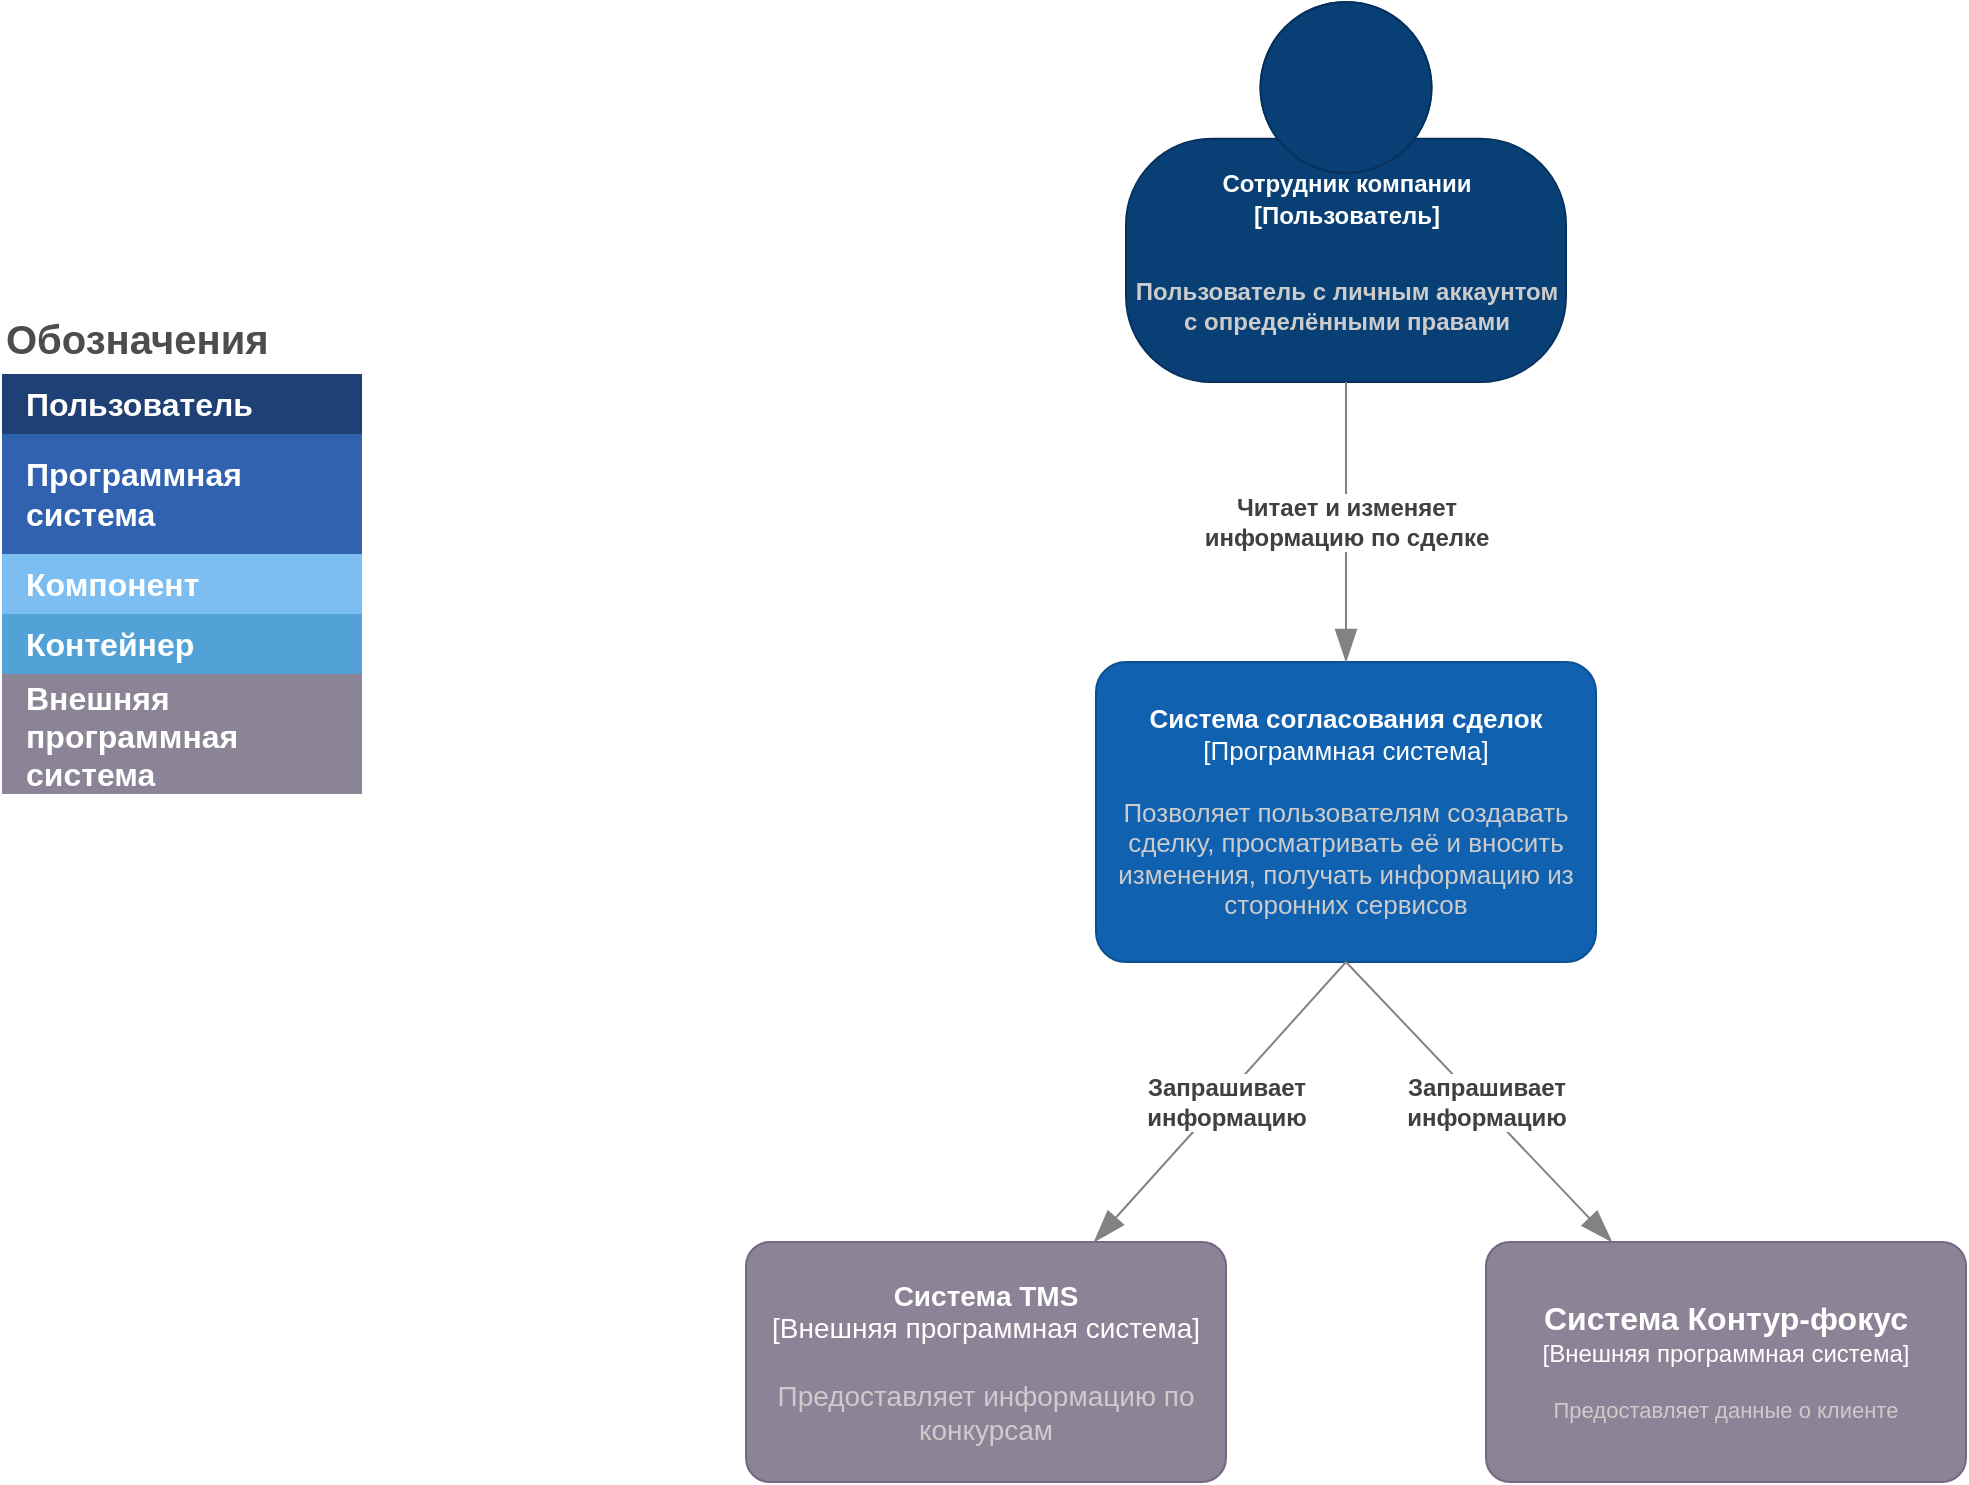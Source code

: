 <mxfile version="17.4.6" type="device"><diagram id="JGfH0QfWWQRaye67rlht" name="Page-1"><mxGraphModel dx="2241" dy="821" grid="0" gridSize="10" guides="1" tooltips="1" connect="1" arrows="1" fold="1" page="1" pageScale="1" pageWidth="827" pageHeight="1169" math="0" shadow="0"><root><mxCell id="0"/><mxCell id="1" parent="0"/><object c4Name="Сотрудник компании" c4Type="Пользователь" c4Description="Пользователь с личным аккаунтом &#10;с определёнными правами" label="&lt;font style=&quot;font-size: 12px;&quot;&gt;&lt;span style=&quot;font-size: 12px;&quot;&gt;%c4Name%&lt;/span&gt;&lt;/font&gt;&lt;div style=&quot;font-size: 12px;&quot;&gt;[%c4Type%]&lt;/div&gt;&lt;br style=&quot;font-size: 12px;&quot;&gt;&lt;div style=&quot;font-size: 12px;&quot;&gt;&lt;font style=&quot;font-size: 12px;&quot;&gt;&lt;font color=&quot;#cccccc&quot; style=&quot;font-size: 12px;&quot;&gt;%c4Description%&lt;/font&gt;&lt;/font&gt;&lt;/div&gt;" placeholders="1" id="rt52CgqQau3ZqLF1d5g9-1"><mxCell style="html=1;fontSize=20;dashed=0;whitespace=wrap;fillColor=#083F75;strokeColor=#06315C;fontColor=#ffffff;shape=mxgraph.c4.person2;align=center;metaEdit=1;points=[[0.5,0,0],[1,0.5,0],[1,0.75,0],[0.75,1,0],[0.5,1,0],[0.25,1,0],[0,0.75,0],[0,0.5,0]];resizable=1;verticalAlign=top;labelPosition=center;verticalLabelPosition=middle;horizontal=1;fontStyle=1" vertex="1" parent="1"><mxGeometry x="290" y="50" width="220" height="190" as="geometry"/></mxCell></object><object placeholders="1" c4Name="Система TMS" c4Type="Внешняя программная система" c4Description="Предоставляет информацию по конкурсам" label="&lt;font style=&quot;font-size: 14px;&quot;&gt;&lt;b style=&quot;font-size: 14px;&quot;&gt;%c4Name%&lt;/b&gt;&lt;/font&gt;&lt;div style=&quot;font-size: 14px;&quot;&gt;[%c4Type%]&lt;/div&gt;&lt;br style=&quot;font-size: 14px;&quot;&gt;&lt;div style=&quot;font-size: 14px;&quot;&gt;&lt;font style=&quot;font-size: 14px;&quot;&gt;&lt;font color=&quot;#cccccc&quot; style=&quot;font-size: 14px;&quot;&gt;%c4Description%&lt;/font&gt;&lt;/font&gt;&lt;/div&gt;" id="rt52CgqQau3ZqLF1d5g9-2"><mxCell style="rounded=1;whiteSpace=wrap;html=1;labelBackgroundColor=none;fillColor=#8C8496;fontColor=#ffffff;align=center;arcSize=10;strokeColor=#736782;metaEdit=1;resizable=0;points=[[0.25,0,0],[0.5,0,0],[0.75,0,0],[1,0.25,0],[1,0.5,0],[1,0.75,0],[0.75,1,0],[0.5,1,0],[0.25,1,0],[0,0.75,0],[0,0.5,0],[0,0.25,0]];fontSize=14;" vertex="1" parent="1"><mxGeometry x="100" y="670" width="240" height="120" as="geometry"/></mxCell></object><object placeholders="1" c4Name="Система согласования сделок" c4Type="Программная система" c4Description="Позволяет пользователям создавать сделку, просматривать её и вносить изменения, получать информацию из сторонних сервисов" label="&lt;font style=&quot;font-size: 13px;&quot;&gt;&lt;b style=&quot;font-size: 13px;&quot;&gt;%c4Name%&lt;/b&gt;&lt;/font&gt;&lt;div style=&quot;font-size: 13px;&quot;&gt;[%c4Type%]&lt;/div&gt;&lt;br style=&quot;font-size: 13px;&quot;&gt;&lt;div style=&quot;font-size: 13px;&quot;&gt;&lt;font style=&quot;font-size: 13px;&quot;&gt;&lt;font color=&quot;#cccccc&quot; style=&quot;font-size: 13px;&quot;&gt;%c4Description%&lt;/font&gt;&lt;/font&gt;&lt;/div&gt;" id="rt52CgqQau3ZqLF1d5g9-3"><mxCell style="rounded=1;whiteSpace=wrap;html=1;labelBackgroundColor=none;fillColor=#1061B0;fontColor=#ffffff;align=center;arcSize=10;strokeColor=#0D5091;metaEdit=1;resizable=1;points=[[0.25,0,0],[0.5,0,0],[0.75,0,0],[1,0.25,0],[1,0.5,0],[1,0.75,0],[0.75,1,0],[0.5,1,0],[0.25,1,0],[0,0.75,0],[0,0.5,0],[0,0.25,0]];fontSize=13;" vertex="1" parent="1"><mxGeometry x="275" y="380" width="250" height="150" as="geometry"/></mxCell></object><object placeholders="1" c4Type="Relationship" c4Description="Запрашивает &#10;информацию" label="&lt;div style=&quot;text-align: left; font-size: 12px;&quot;&gt;&lt;div style=&quot;text-align: center; font-size: 12px;&quot;&gt;&lt;b style=&quot;font-size: 12px;&quot;&gt;%c4Description%&lt;/b&gt;&lt;/div&gt;&lt;/div&gt;" id="rt52CgqQau3ZqLF1d5g9-6"><mxCell style="endArrow=blockThin;html=1;fontSize=12;fontColor=#404040;strokeWidth=1;endFill=1;strokeColor=#828282;elbow=vertical;metaEdit=1;endSize=14;startSize=14;jumpStyle=arc;jumpSize=16;rounded=0;exitX=0.5;exitY=1;exitDx=0;exitDy=0;exitPerimeter=0;" edge="1" parent="1" source="rt52CgqQau3ZqLF1d5g9-3" target="rt52CgqQau3ZqLF1d5g9-2"><mxGeometry x="-0.021" y="2" width="240" relative="1" as="geometry"><mxPoint x="340" y="450" as="sourcePoint"/><mxPoint x="580" y="450" as="targetPoint"/><mxPoint as="offset"/></mxGeometry></mxCell></object><mxCell id="rt52CgqQau3ZqLF1d5g9-14" value="Обозначения" style="align=left;fontSize=20;fontStyle=1;strokeColor=none;fillColor=none;fontColor=#4D4D4D;spacingTop=-8;resizable=0;" vertex="1" parent="1"><mxGeometry x="-272" y="206" width="180" height="30" as="geometry"/></mxCell><mxCell id="rt52CgqQau3ZqLF1d5g9-15" value="" style="shape=table;html=1;whiteSpace=wrap;startSize=0;container=1;collapsible=0;childLayout=tableLayout;fillColor=none;align=left;spacingLeft=10;strokeColor=none;rounded=1;arcSize=11;fontColor=#FFFFFF;resizable=0;points=[[0.25,0,0],[0.5,0,0],[0.75,0,0],[1,0.25,0],[1,0.5,0],[1,0.75,0],[0.75,1,0],[0.5,1,0],[0.25,1,0],[0,0.75,0],[0,0.5,0],[0,0.25,0]];fontStyle=1;fontSize=15;" vertex="1" parent="1"><mxGeometry x="-272" y="236" width="180" height="210.0" as="geometry"/></mxCell><mxCell id="rt52CgqQau3ZqLF1d5g9-16" value="&lt;font style=&quot;font-size: 16px&quot;&gt;&lt;b&gt;Пользователь&lt;/b&gt;&lt;/font&gt;" style="shape=partialRectangle;html=1;whiteSpace=wrap;connectable=0;fillColor=#1E4074;top=0;left=0;bottom=0;right=0;overflow=hidden;pointerEvents=1;align=left;spacingLeft=10;strokeColor=none;fontColor=#FFFFFF;" vertex="1" parent="rt52CgqQau3ZqLF1d5g9-15"><mxGeometry width="180" height="30" as="geometry"/></mxCell><mxCell id="rt52CgqQau3ZqLF1d5g9-17" value="&lt;font style=&quot;font-size: 16px&quot;&gt;&lt;b&gt;Программная система&lt;/b&gt;&lt;/font&gt;" style="shape=partialRectangle;html=1;whiteSpace=wrap;connectable=0;fillColor=#3162AF;top=0;left=0;bottom=0;right=0;overflow=hidden;pointerEvents=1;align=left;spacingLeft=10;fontColor=#FFFFFF;" vertex="1" parent="rt52CgqQau3ZqLF1d5g9-15"><mxGeometry y="30" width="180" height="60" as="geometry"/></mxCell><mxCell id="rt52CgqQau3ZqLF1d5g9-19" value="&lt;font style=&quot;font-size: 16px&quot;&gt;&lt;b&gt;&lt;font style=&quot;font-size: 16px&quot;&gt;Компоне&lt;/font&gt;нт&lt;/b&gt;&lt;/font&gt;" style="shape=partialRectangle;html=1;whiteSpace=wrap;connectable=0;fillColor=#7CBEF1;top=0;left=0;bottom=0;right=0;overflow=hidden;pointerEvents=1;align=left;spacingLeft=10;fontColor=#FFFFFF;" vertex="1" parent="rt52CgqQau3ZqLF1d5g9-15"><mxGeometry y="90" width="180" height="30" as="geometry"/></mxCell><mxCell id="rt52CgqQau3ZqLF1d5g9-18" value="&lt;font style=&quot;font-size: 16px&quot;&gt;&lt;b&gt;Контейнер&lt;/b&gt;&lt;/font&gt;" style="shape=partialRectangle;html=1;whiteSpace=wrap;connectable=0;fillColor=#52A2D8;top=0;left=0;bottom=0;right=0;overflow=hidden;pointerEvents=1;align=left;spacingLeft=10;fontColor=#FFFFFF;" vertex="1" parent="rt52CgqQau3ZqLF1d5g9-15"><mxGeometry y="120" width="180" height="30" as="geometry"/></mxCell><mxCell id="rt52CgqQau3ZqLF1d5g9-21" value="&lt;b&gt;&lt;font style=&quot;font-size: 16px&quot;&gt;Внешняя программная система&lt;/font&gt;&lt;/b&gt;" style="shape=partialRectangle;html=1;whiteSpace=wrap;connectable=0;fillColor=#8B8496;top=0;left=0;bottom=0;right=0;overflow=hidden;pointerEvents=1;align=left;spacingLeft=10;fontColor=#FFFFFF;" vertex="1" parent="rt52CgqQau3ZqLF1d5g9-15"><mxGeometry y="150" width="180" height="60" as="geometry"/></mxCell><object placeholders="1" c4Type="Relationship" c4Description="Читает и изменяет &#10;информацию по сделке" label="&lt;div style=&quot;text-align: left; font-size: 12px;&quot;&gt;&lt;div style=&quot;text-align: center; font-size: 12px;&quot;&gt;&lt;b style=&quot;font-size: 12px;&quot;&gt;%c4Description%&lt;/b&gt;&lt;/div&gt;&lt;/div&gt;" id="rt52CgqQau3ZqLF1d5g9-23"><mxCell style="endArrow=blockThin;html=1;fontSize=12;fontColor=#404040;strokeWidth=1;endFill=1;strokeColor=#828282;elbow=vertical;metaEdit=1;endSize=14;startSize=14;jumpStyle=arc;jumpSize=16;rounded=0;exitX=0.5;exitY=1;exitDx=0;exitDy=0;exitPerimeter=0;" edge="1" parent="1" source="rt52CgqQau3ZqLF1d5g9-1" target="rt52CgqQau3ZqLF1d5g9-3"><mxGeometry width="240" relative="1" as="geometry"><mxPoint x="410" y="490" as="sourcePoint"/><mxPoint x="278.571" y="605" as="targetPoint"/></mxGeometry></mxCell></object><object placeholders="1" c4Name="Система Контур-фокус" c4Type="Внешняя программная система" c4Description="Предоставляет данные о клиенте" label="&lt;font style=&quot;font-size: 16px&quot;&gt;&lt;b&gt;%c4Name%&lt;/b&gt;&lt;/font&gt;&lt;div&gt;[%c4Type%]&lt;/div&gt;&lt;br&gt;&lt;div&gt;&lt;font style=&quot;font-size: 11px&quot;&gt;&lt;font color=&quot;#cccccc&quot;&gt;%c4Description%&lt;/font&gt;&lt;/div&gt;" id="rt52CgqQau3ZqLF1d5g9-24"><mxCell style="rounded=1;whiteSpace=wrap;html=1;labelBackgroundColor=none;fillColor=#8C8496;fontColor=#ffffff;align=center;arcSize=10;strokeColor=#736782;metaEdit=1;resizable=0;points=[[0.25,0,0],[0.5,0,0],[0.75,0,0],[1,0.25,0],[1,0.5,0],[1,0.75,0],[0.75,1,0],[0.5,1,0],[0.25,1,0],[0,0.75,0],[0,0.5,0],[0,0.25,0]];" vertex="1" parent="1"><mxGeometry x="470" y="670" width="240" height="120" as="geometry"/></mxCell></object><object placeholders="1" c4Type="Relationship" c4Description="Запрашивает &#10;информацию" label="&lt;div style=&quot;text-align: left; font-size: 12px;&quot;&gt;&lt;div style=&quot;text-align: center; font-size: 12px;&quot;&gt;&lt;b style=&quot;font-size: 12px;&quot;&gt;%c4Description%&lt;/b&gt;&lt;/div&gt;&lt;/div&gt;" id="rt52CgqQau3ZqLF1d5g9-25"><mxCell style="endArrow=blockThin;html=1;fontSize=12;fontColor=#404040;strokeWidth=1;endFill=1;strokeColor=#828282;elbow=vertical;metaEdit=1;endSize=14;startSize=14;jumpStyle=arc;jumpSize=16;rounded=0;exitX=0.5;exitY=1;exitDx=0;exitDy=0;exitPerimeter=0;" edge="1" parent="1" target="rt52CgqQau3ZqLF1d5g9-24" source="rt52CgqQau3ZqLF1d5g9-3"><mxGeometry x="0.025" y="3" width="240" relative="1" as="geometry"><mxPoint x="810" y="540" as="sourcePoint"/><mxPoint x="990" y="460" as="targetPoint"/><mxPoint as="offset"/></mxGeometry></mxCell></object></root></mxGraphModel></diagram></mxfile>